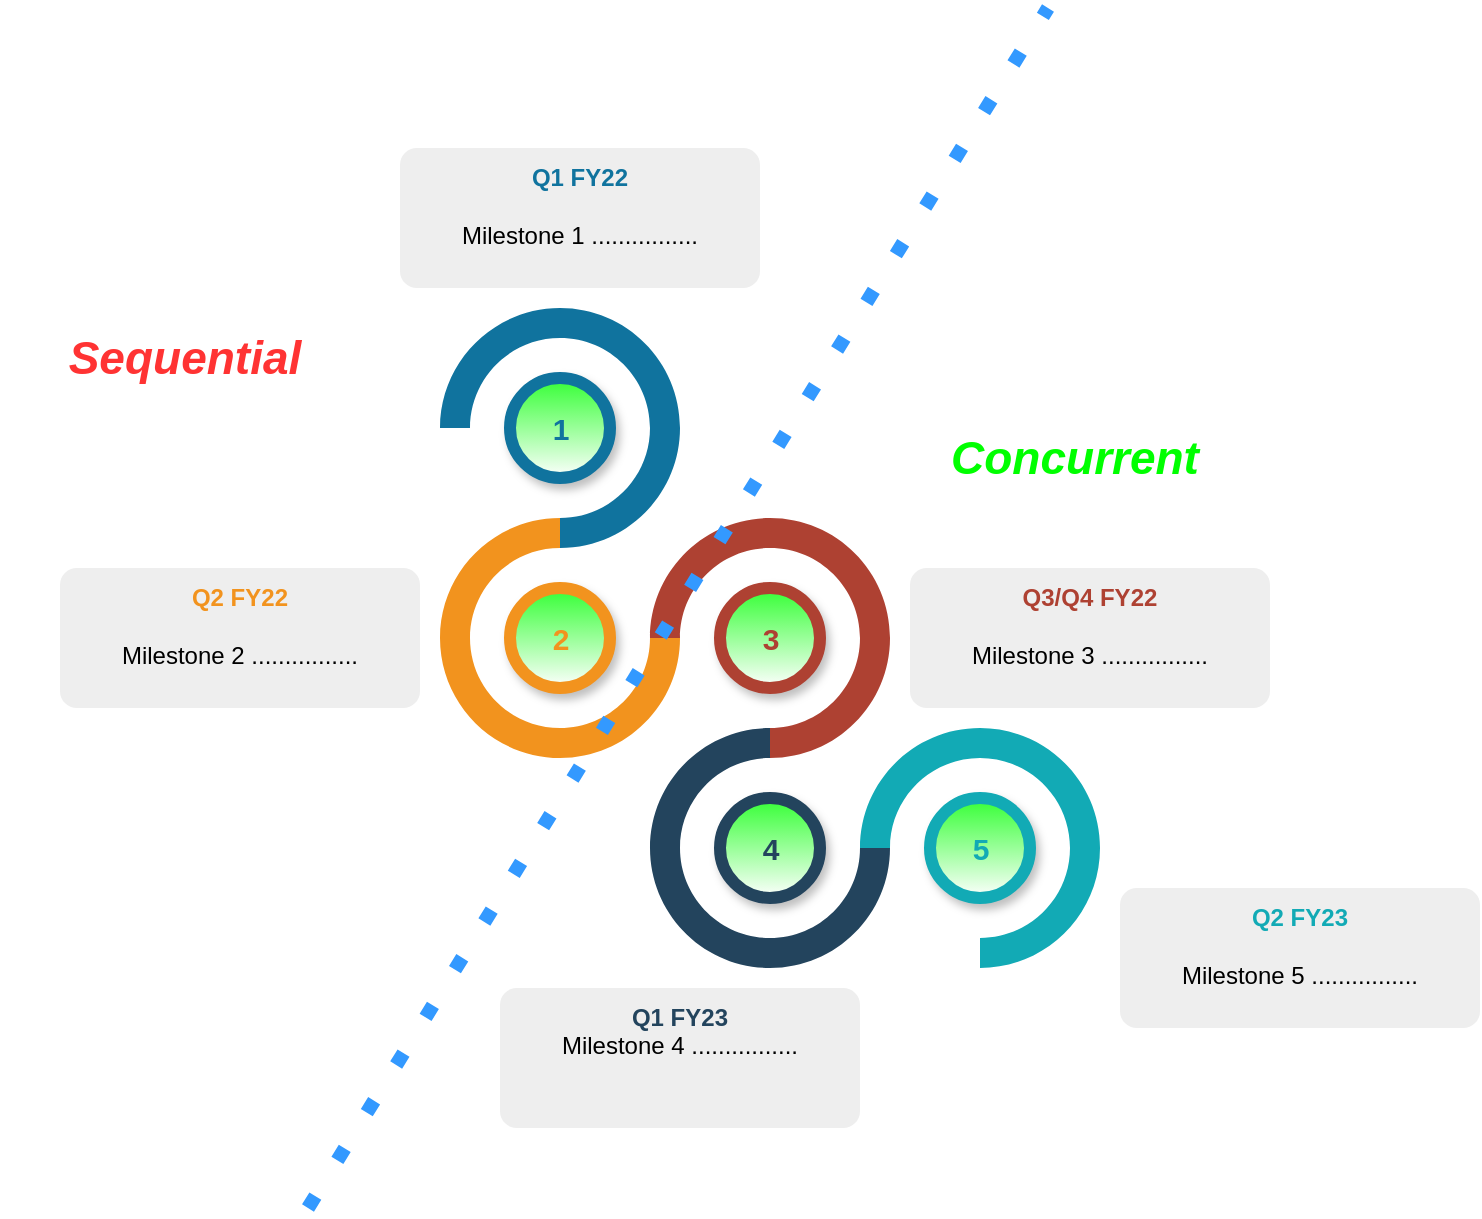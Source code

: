 <mxfile version="14.9.2" type="device"><diagram name="Page-1" id="3e8102d1-ef87-2e61-34e1-82d9a586fe2e"><mxGraphModel dx="1117" dy="876" grid="1" gridSize="10" guides="1" tooltips="1" connect="1" arrows="1" fold="1" page="1" pageScale="1" pageWidth="1100" pageHeight="850" background="none" math="0" shadow="0"><root><mxCell id="0"/><mxCell id="1" parent="0"/><mxCell id="pnkOFeho1cm9JTYJ9L0I-33" value="" style="verticalLabelPosition=bottom;verticalAlign=top;html=1;shape=mxgraph.basic.partConcEllipse;startAngle=0.75;endAngle=0.5;arcWidth=0.25;fillColor=#10739E;strokeColor=none;shadow=0;" parent="1" vertex="1"><mxGeometry x="380" y="220" width="120" height="120" as="geometry"/></mxCell><mxCell id="pnkOFeho1cm9JTYJ9L0I-34" value="" style="verticalLabelPosition=bottom;verticalAlign=top;html=1;shape=mxgraph.basic.partConcEllipse;startAngle=0.25;endAngle=0;arcWidth=0.25;fillColor=#F2931E;strokeColor=none;shadow=0;" parent="1" vertex="1"><mxGeometry x="380" y="325" width="120" height="120" as="geometry"/></mxCell><mxCell id="pnkOFeho1cm9JTYJ9L0I-35" value="" style="verticalLabelPosition=bottom;verticalAlign=top;html=1;shape=mxgraph.basic.partConcEllipse;startAngle=0.75;endAngle=0.5;arcWidth=0.25;fillColor=#AE4132;strokeColor=none;shadow=0;" parent="1" vertex="1"><mxGeometry x="485" y="325" width="120" height="120" as="geometry"/></mxCell><mxCell id="pnkOFeho1cm9JTYJ9L0I-36" value="" style="verticalLabelPosition=bottom;verticalAlign=top;html=1;shape=mxgraph.basic.partConcEllipse;startAngle=0.25;endAngle=0;arcWidth=0.25;fillColor=#23445D;strokeColor=none;shadow=0;" parent="1" vertex="1"><mxGeometry x="485" y="430" width="120" height="120" as="geometry"/></mxCell><mxCell id="pnkOFeho1cm9JTYJ9L0I-37" value="" style="verticalLabelPosition=bottom;verticalAlign=top;html=1;shape=mxgraph.basic.partConcEllipse;startAngle=0.75;endAngle=0.5;arcWidth=0.25;fillColor=#12AAB5;strokeColor=none;shadow=0;" parent="1" vertex="1"><mxGeometry x="590" y="430" width="120" height="120" as="geometry"/></mxCell><mxCell id="pnkOFeho1cm9JTYJ9L0I-38" value="1" style="shape=ellipse;strokeWidth=6;strokeColor=#10739E;fontSize=15;html=1;fontStyle=1;fontColor=#10739E;shadow=1;fillColor=#33FF33;gradientColor=#ffffff;" parent="1" vertex="1"><mxGeometry x="415" y="255" width="50" height="50" as="geometry"/></mxCell><mxCell id="pnkOFeho1cm9JTYJ9L0I-39" value="2" style="shape=ellipse;strokeWidth=6;strokeColor=#F2931E;fontSize=15;html=1;fontStyle=1;fontColor=#F2931E;shadow=1;fillColor=#33FF33;gradientColor=#ffffff;" parent="1" vertex="1"><mxGeometry x="415" y="360" width="50" height="50" as="geometry"/></mxCell><mxCell id="pnkOFeho1cm9JTYJ9L0I-40" value="3" style="shape=ellipse;strokeWidth=6;strokeColor=#AE4132;fontSize=15;html=1;fontStyle=1;fontColor=#AE4132;shadow=1;fillColor=#33FF33;gradientColor=#ffffff;" parent="1" vertex="1"><mxGeometry x="520" y="360" width="50" height="50" as="geometry"/></mxCell><mxCell id="pnkOFeho1cm9JTYJ9L0I-41" value="4" style="shape=ellipse;strokeWidth=6;strokeColor=#23445D;fontSize=15;html=1;fontStyle=1;fontColor=#23445D;shadow=1;fillColor=#33FF33;gradientColor=#ffffff;" parent="1" vertex="1"><mxGeometry x="520" y="465" width="50" height="50" as="geometry"/></mxCell><mxCell id="pnkOFeho1cm9JTYJ9L0I-42" value="5" style="shape=ellipse;strokeWidth=6;strokeColor=#12AAB5;fontSize=15;html=1;fontStyle=1;fontColor=#12AAB5;shadow=1;fillColor=#33FF33;gradientColor=#ffffff;" parent="1" vertex="1"><mxGeometry x="625" y="465" width="50" height="50" as="geometry"/></mxCell><mxCell id="pnkOFeho1cm9JTYJ9L0I-43" value="&lt;b style=&quot;color: rgb(16 , 115 , 158)&quot;&gt;Q1 FY22&lt;/b&gt;&lt;br&gt;&lt;br&gt;Milestone 1 ................" style="rounded=1;strokeColor=none;fillColor=#EEEEEE;align=center;arcSize=12;verticalAlign=top;whiteSpace=wrap;html=1;fontSize=12;spacing=3;shadow=0;" parent="1" vertex="1"><mxGeometry x="360" y="140" width="180" height="70" as="geometry"/></mxCell><mxCell id="pnkOFeho1cm9JTYJ9L0I-44" value="&lt;font style=&quot;font-size: 10px&quot;&gt;&lt;font style=&quot;font-size: 12px&quot; color=&quot;#F2931E&quot;&gt;&lt;b&gt;Q2 FY22&lt;/b&gt;&lt;/font&gt;&lt;br&gt;&lt;br&gt;&lt;span style=&quot;font-size: 12px&quot;&gt;Milestone 2 ................&lt;/span&gt;&lt;br&gt;&lt;/font&gt;" style="rounded=1;strokeColor=none;fillColor=#EEEEEE;align=center;arcSize=12;verticalAlign=top;whiteSpace=wrap;html=1;fontSize=12;spacing=3;shadow=0;" parent="1" vertex="1"><mxGeometry x="190" y="350" width="180" height="70" as="geometry"/></mxCell><mxCell id="pnkOFeho1cm9JTYJ9L0I-45" value="&lt;font&gt;&lt;font color=&quot;#ae4132&quot;&gt;&lt;b&gt;Q3/Q4 FY22&lt;/b&gt;&lt;/font&gt;&lt;br&gt;&lt;span style=&quot;font-size: 10px&quot;&gt;&lt;br&gt;&lt;/span&gt;Milestone 3 ................&lt;br&gt;&lt;/font&gt;" style="rounded=1;strokeColor=none;fillColor=#EEEEEE;align=center;arcSize=12;verticalAlign=top;whiteSpace=wrap;html=1;fontSize=12;spacing=3;shadow=0;" parent="1" vertex="1"><mxGeometry x="615" y="350" width="180" height="70" as="geometry"/></mxCell><mxCell id="pnkOFeho1cm9JTYJ9L0I-46" value="&lt;font style=&quot;font-size: 10px&quot;&gt;&lt;font style=&quot;font-size: 12px&quot; color=&quot;#23445D&quot;&gt;&lt;b&gt;Q1 FY23&lt;/b&gt;&lt;/font&gt;&lt;br&gt;&lt;span style=&quot;font-size: 12px&quot;&gt;Milestone 4 ................&lt;/span&gt;&lt;br&gt;&lt;/font&gt;" style="rounded=1;strokeColor=none;fillColor=#EEEEEE;align=center;arcSize=12;verticalAlign=top;whiteSpace=wrap;html=1;fontSize=12;spacing=3;shadow=0;" parent="1" vertex="1"><mxGeometry x="410" y="560" width="180" height="70" as="geometry"/></mxCell><mxCell id="pnkOFeho1cm9JTYJ9L0I-47" value="&lt;font style=&quot;font-size: 10px&quot;&gt;&lt;font style=&quot;font-size: 12px&quot; color=&quot;#12AAB5&quot;&gt;&lt;b&gt;Q2 FY23&lt;/b&gt;&lt;/font&gt;&lt;br&gt;&lt;br&gt;&lt;span style=&quot;font-size: 12px&quot;&gt;Milestone 5 ................&lt;/span&gt;&lt;br&gt;&lt;/font&gt;" style="rounded=1;strokeColor=none;fillColor=#EEEEEE;align=center;arcSize=12;verticalAlign=top;whiteSpace=wrap;html=1;fontSize=12;spacing=3;shadow=0;" parent="1" vertex="1"><mxGeometry x="720" y="510" width="180" height="70" as="geometry"/></mxCell><mxCell id="yUqx7eu8m5xv8x273C85-3" value="" style="endArrow=none;dashed=1;html=1;dashPattern=1 3;strokeWidth=7;strokeColor=#3399FF;" edge="1" parent="1"><mxGeometry width="50" height="50" relative="1" as="geometry"><mxPoint x="314" y="670" as="sourcePoint"/><mxPoint x="684" y="70" as="targetPoint"/></mxGeometry></mxCell><mxCell id="yUqx7eu8m5xv8x273C85-4" value="&lt;b&gt;&lt;i&gt;&lt;font color=&quot;#ff3333&quot; style=&quot;font-size: 23px&quot;&gt;Sequential&lt;/font&gt;&lt;/i&gt;&lt;/b&gt;" style="text;html=1;strokeColor=none;fillColor=none;align=center;verticalAlign=middle;whiteSpace=wrap;rounded=0;" vertex="1" parent="1"><mxGeometry x="160" y="235" width="185" height="20" as="geometry"/></mxCell><mxCell id="yUqx7eu8m5xv8x273C85-5" value="&lt;b&gt;&lt;i&gt;&lt;font style=&quot;font-size: 23px&quot; color=&quot;#00ff00&quot;&gt;Concurrent&lt;/font&gt;&lt;/i&gt;&lt;/b&gt;" style="text;html=1;strokeColor=none;fillColor=none;align=center;verticalAlign=middle;whiteSpace=wrap;rounded=0;" vertex="1" parent="1"><mxGeometry x="605" y="285" width="185" height="20" as="geometry"/></mxCell></root></mxGraphModel></diagram></mxfile>